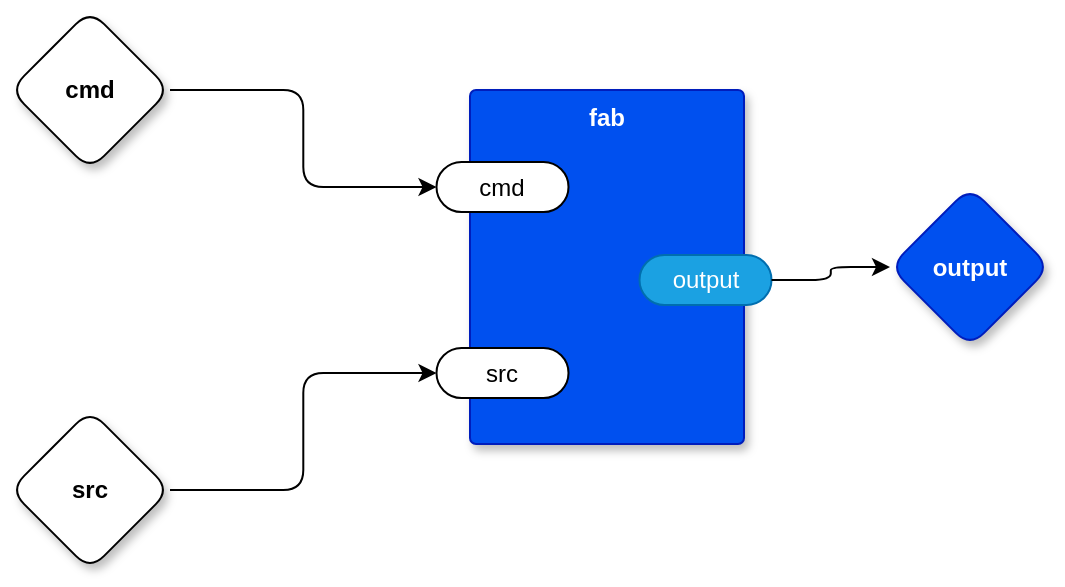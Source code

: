 <mxfile version="21.6.5" type="device" pages="2">
  <diagram name="main" id="tctDKYyHvvUcEYSdKcSc">
    <mxGraphModel dx="783" dy="561" grid="1" gridSize="10" guides="1" tooltips="1" connect="1" arrows="1" fold="1" page="1" pageScale="1" pageWidth="1100" pageHeight="850" math="0" shadow="0">
      <root>
        <mxCell id="0" />
        <mxCell id="1" parent="0" />
        <mxCell id="vPd_otGA6cYsYFcT9pb2-5" value="fab" style="rounded=1;whiteSpace=wrap;html=1;sketch=0;container=1;recursiveResize=0;verticalAlign=top;arcSize=6;fontStyle=1;autosize=0;points=[];absoluteArcSize=1;shadow=1;strokeColor=#001DBC;fillColor=#0050ef;fontColor=#ffffff;" vertex="1" parent="1">
          <mxGeometry x="280" y="120" width="137" height="177" as="geometry">
            <mxRectangle x="-98" y="-1230" width="99" height="26" as="alternateBounds" />
          </mxGeometry>
        </mxCell>
        <mxCell id="vPd_otGA6cYsYFcT9pb2-6" value="cmd" style="rounded=1;whiteSpace=wrap;html=1;sketch=0;points=[[0,0.5,0,0,0],[1,0.5,0,0,0]];arcSize=50;" vertex="1" parent="vPd_otGA6cYsYFcT9pb2-5">
          <mxGeometry x="-16.75" y="36" width="66" height="25" as="geometry" />
        </mxCell>
        <mxCell id="vPd_otGA6cYsYFcT9pb2-7" value="output" style="rounded=1;whiteSpace=wrap;html=1;sketch=0;points=[[0,0.5,0,0,0],[1,0.5,0,0,0]];fillColor=#1ba1e2;fontColor=#ffffff;strokeColor=#006EAF;arcSize=50;" vertex="1" parent="vPd_otGA6cYsYFcT9pb2-5">
          <mxGeometry x="84.75" y="82.5" width="66" height="25" as="geometry" />
        </mxCell>
        <mxCell id="vPd_otGA6cYsYFcT9pb2-11" value="src" style="rounded=1;whiteSpace=wrap;html=1;sketch=0;points=[[0,0.5,0,0,0],[1,0.5,0,0,0]];arcSize=50;" vertex="1" parent="vPd_otGA6cYsYFcT9pb2-5">
          <mxGeometry x="-16.75" y="129" width="66" height="25" as="geometry" />
        </mxCell>
        <mxCell id="vPd_otGA6cYsYFcT9pb2-17" style="edgeStyle=orthogonalEdgeStyle;shape=connector;rounded=1;orthogonalLoop=1;jettySize=auto;html=1;entryX=0;entryY=0.5;entryDx=0;entryDy=0;entryPerimeter=0;labelBackgroundColor=default;strokeColor=default;fontFamily=Helvetica;fontSize=11;fontColor=default;endArrow=classic;" edge="1" parent="1" source="vPd_otGA6cYsYFcT9pb2-12" target="vPd_otGA6cYsYFcT9pb2-6">
          <mxGeometry relative="1" as="geometry" />
        </mxCell>
        <mxCell id="vPd_otGA6cYsYFcT9pb2-12" value="cmd" style="rhombus;whiteSpace=wrap;html=1;rounded=1;fontStyle=1;glass=0;sketch=0;fontSize=12;points=[[0,0.5,0,0,0],[0.5,0,0,0,0],[0.5,1,0,0,0],[1,0.5,0,0,0]];shadow=1;" vertex="1" parent="1">
          <mxGeometry x="50" y="80" width="80" height="80" as="geometry" />
        </mxCell>
        <mxCell id="vPd_otGA6cYsYFcT9pb2-13" value="output" style="rhombus;whiteSpace=wrap;html=1;rounded=1;fillColor=#0050ef;fontColor=#ffffff;strokeColor=#001DBC;fontStyle=1;glass=0;sketch=0;fontSize=12;points=[[0,0.5,0,0,0],[0.5,0,0,0,0],[0.5,1,0,0,0],[1,0.5,0,0,0]];shadow=1;" vertex="1" parent="1">
          <mxGeometry x="490" y="168.5" width="80" height="80" as="geometry" />
        </mxCell>
        <mxCell id="vPd_otGA6cYsYFcT9pb2-14" style="edgeStyle=orthogonalEdgeStyle;rounded=1;orthogonalLoop=1;jettySize=auto;html=1;entryX=0;entryY=0.5;entryDx=0;entryDy=0;entryPerimeter=0;" edge="1" parent="1" source="vPd_otGA6cYsYFcT9pb2-7" target="vPd_otGA6cYsYFcT9pb2-13">
          <mxGeometry relative="1" as="geometry" />
        </mxCell>
        <mxCell id="vPd_otGA6cYsYFcT9pb2-19" style="edgeStyle=orthogonalEdgeStyle;shape=connector;rounded=1;orthogonalLoop=1;jettySize=auto;html=1;entryX=0;entryY=0.5;entryDx=0;entryDy=0;entryPerimeter=0;labelBackgroundColor=default;strokeColor=default;fontFamily=Helvetica;fontSize=11;fontColor=default;endArrow=classic;" edge="1" parent="1" source="vPd_otGA6cYsYFcT9pb2-16" target="vPd_otGA6cYsYFcT9pb2-11">
          <mxGeometry relative="1" as="geometry" />
        </mxCell>
        <mxCell id="vPd_otGA6cYsYFcT9pb2-16" value="src" style="rhombus;whiteSpace=wrap;html=1;rounded=1;fontStyle=1;glass=0;sketch=0;fontSize=12;points=[[0,0.5,0,0,0],[0.5,0,0,0,0],[0.5,1,0,0,0],[1,0.5,0,0,0]];shadow=1;" vertex="1" parent="1">
          <mxGeometry x="50" y="280" width="80" height="80" as="geometry" />
        </mxCell>
      </root>
    </mxGraphModel>
  </diagram>
  <diagram id="oqdZ3XIDaVymHwanmazH" name="fab">
    <mxGraphModel dx="783" dy="561" grid="1" gridSize="10" guides="1" tooltips="1" connect="1" arrows="1" fold="1" page="1" pageScale="1" pageWidth="1100" pageHeight="850" math="0" shadow="0">
      <root>
        <mxCell id="0" />
        <mxCell id="1" parent="0" />
        <mxCell id="yQw6gL9ttAAoqkWiLpgG-1" style="edgeStyle=orthogonalEdgeStyle;shape=connector;rounded=1;orthogonalLoop=1;jettySize=auto;html=1;entryX=0;entryY=0.5;entryDx=0;entryDy=0;entryPerimeter=0;labelBackgroundColor=default;strokeColor=default;fontFamily=Helvetica;fontSize=11;fontColor=default;endArrow=classic;" edge="1" parent="1" source="_UETy3IEcio-wGRCtPpJ-7" target="_UETy3IEcio-wGRCtPpJ-29">
          <mxGeometry relative="1" as="geometry" />
        </mxCell>
        <mxCell id="_UETy3IEcio-wGRCtPpJ-7" value="cmd" style="rhombus;whiteSpace=wrap;html=1;rounded=1;fontStyle=1;glass=0;sketch=0;fontSize=12;points=[[0,0.5,0,0,0],[0.5,0,0,0,0],[0.5,1,0,0,0],[1,0.5,0,0,0]];shadow=1;" vertex="1" parent="1">
          <mxGeometry x="50" y="80" width="80" height="80" as="geometry" />
        </mxCell>
        <mxCell id="_UETy3IEcio-wGRCtPpJ-8" value="output" style="rhombus;whiteSpace=wrap;html=1;rounded=1;fillColor=#0050ef;fontColor=#ffffff;strokeColor=#001DBC;fontStyle=1;glass=0;sketch=0;fontSize=12;points=[[0,0.5,0,0,0],[0.5,0,0,0,0],[0.5,1,0,0,0],[1,0.5,0,0,0]];shadow=1;" vertex="1" parent="1">
          <mxGeometry x="510" y="180" width="80" height="80" as="geometry" />
        </mxCell>
        <mxCell id="_UETy3IEcio-wGRCtPpJ-26" style="edgeStyle=orthogonalEdgeStyle;shape=connector;rounded=1;orthogonalLoop=1;jettySize=auto;html=1;exitX=1;exitY=0.5;exitDx=0;exitDy=0;exitPerimeter=0;labelBackgroundColor=default;strokeColor=default;fontFamily=Helvetica;fontSize=11;fontColor=default;endArrow=classic;entryX=0;entryY=0.5;entryDx=0;entryDy=0;entryPerimeter=0;" edge="1" parent="1" source="_UETy3IEcio-wGRCtPpJ-13" target="_UETy3IEcio-wGRCtPpJ-31">
          <mxGeometry relative="1" as="geometry">
            <mxPoint x="460" y="320" as="targetPoint" />
          </mxGeometry>
        </mxCell>
        <mxCell id="_UETy3IEcio-wGRCtPpJ-13" value="src" style="rhombus;whiteSpace=wrap;html=1;rounded=1;fontStyle=1;glass=0;sketch=0;fontSize=12;points=[[0,0.5,0,0,0],[0.5,0,0,0,0],[0.5,1,0,0,0],[1,0.5,0,0,0]];shadow=1;" vertex="1" parent="1">
          <mxGeometry x="50" y="280" width="80" height="80" as="geometry" />
        </mxCell>
        <mxCell id="_UETy3IEcio-wGRCtPpJ-28" value="icommand" style="rounded=1;whiteSpace=wrap;html=1;sketch=0;container=1;recursiveResize=0;verticalAlign=top;arcSize=6;fontStyle=1;autosize=0;points=[];absoluteArcSize=1;shadow=1;strokeColor=#001DBC;fillColor=#0050ef;fontColor=#ffffff;fontFamily=Helvetica;fontSize=11;" vertex="1" parent="1">
          <mxGeometry x="300" y="170" width="134" height="125" as="geometry">
            <mxRectangle x="-98" y="-1230" width="99" height="26" as="alternateBounds" />
          </mxGeometry>
        </mxCell>
        <mxCell id="_UETy3IEcio-wGRCtPpJ-29" value="command" style="rounded=1;whiteSpace=wrap;html=1;sketch=0;points=[[0,0.5,0,0,0],[1,0.5,0,0,0]];arcSize=50;fontFamily=Helvetica;fontSize=11;fontColor=default;" vertex="1" parent="_UETy3IEcio-wGRCtPpJ-28">
          <mxGeometry x="-16.75" y="36" width="66" height="25" as="geometry" />
        </mxCell>
        <mxCell id="_UETy3IEcio-wGRCtPpJ-30" value="stdout" style="rounded=1;whiteSpace=wrap;html=1;sketch=0;points=[[0,0.5,0,0,0],[1,0.5,0,0,0]];fillColor=#1ba1e2;fontColor=#ffffff;strokeColor=#006EAF;arcSize=50;fontFamily=Helvetica;fontSize=11;" vertex="1" parent="_UETy3IEcio-wGRCtPpJ-28">
          <mxGeometry x="84.75" y="36" width="66" height="25" as="geometry" />
        </mxCell>
        <mxCell id="_UETy3IEcio-wGRCtPpJ-31" value="stdin" style="rounded=1;whiteSpace=wrap;html=1;sketch=0;points=[[0,0.5,0,0,0],[1,0.5,0,0,0]];arcSize=50;fontFamily=Helvetica;fontSize=11;fontColor=default;" vertex="1" parent="_UETy3IEcio-wGRCtPpJ-28">
          <mxGeometry x="-16.75" y="82.5" width="66" height="25" as="geometry" />
        </mxCell>
        <mxCell id="yQw6gL9ttAAoqkWiLpgG-2" style="edgeStyle=orthogonalEdgeStyle;shape=connector;rounded=1;orthogonalLoop=1;jettySize=auto;html=1;exitX=1;exitY=0.5;exitDx=0;exitDy=0;exitPerimeter=0;labelBackgroundColor=default;strokeColor=default;fontFamily=Helvetica;fontSize=11;fontColor=default;endArrow=classic;" edge="1" parent="1" source="_UETy3IEcio-wGRCtPpJ-30" target="_UETy3IEcio-wGRCtPpJ-8">
          <mxGeometry relative="1" as="geometry" />
        </mxCell>
      </root>
    </mxGraphModel>
  </diagram>
</mxfile>
